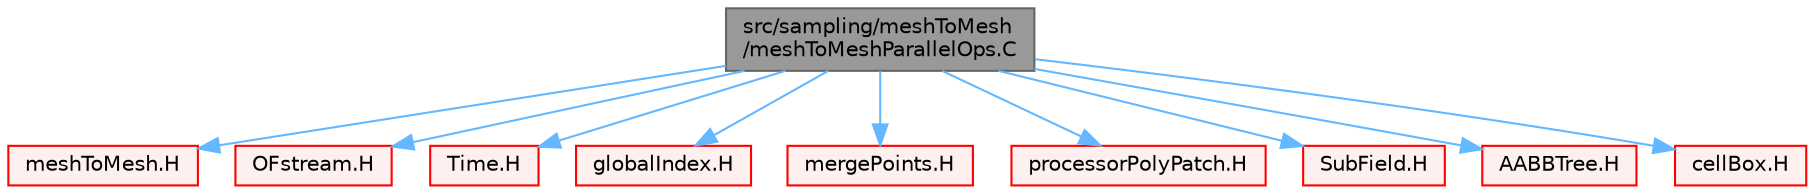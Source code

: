 digraph "src/sampling/meshToMesh/meshToMeshParallelOps.C"
{
 // LATEX_PDF_SIZE
  bgcolor="transparent";
  edge [fontname=Helvetica,fontsize=10,labelfontname=Helvetica,labelfontsize=10];
  node [fontname=Helvetica,fontsize=10,shape=box,height=0.2,width=0.4];
  Node1 [id="Node000001",label="src/sampling/meshToMesh\l/meshToMeshParallelOps.C",height=0.2,width=0.4,color="gray40", fillcolor="grey60", style="filled", fontcolor="black",tooltip=" "];
  Node1 -> Node2 [id="edge1_Node000001_Node000002",color="steelblue1",style="solid",tooltip=" "];
  Node2 [id="Node000002",label="meshToMesh.H",height=0.2,width=0.4,color="red", fillcolor="#FFF0F0", style="filled",URL="$meshToMesh_8H.html",tooltip=" "];
  Node1 -> Node326 [id="edge2_Node000001_Node000326",color="steelblue1",style="solid",tooltip=" "];
  Node326 [id="Node000326",label="OFstream.H",height=0.2,width=0.4,color="red", fillcolor="#FFF0F0", style="filled",URL="$OFstream_8H.html",tooltip=" "];
  Node1 -> Node329 [id="edge3_Node000001_Node000329",color="steelblue1",style="solid",tooltip=" "];
  Node329 [id="Node000329",label="Time.H",height=0.2,width=0.4,color="red", fillcolor="#FFF0F0", style="filled",URL="$Time_8H.html",tooltip=" "];
  Node1 -> Node316 [id="edge4_Node000001_Node000316",color="steelblue1",style="solid",tooltip=" "];
  Node316 [id="Node000316",label="globalIndex.H",height=0.2,width=0.4,color="red", fillcolor="#FFF0F0", style="filled",URL="$globalIndex_8H.html",tooltip=" "];
  Node1 -> Node386 [id="edge5_Node000001_Node000386",color="steelblue1",style="solid",tooltip=" "];
  Node386 [id="Node000386",label="mergePoints.H",height=0.2,width=0.4,color="red", fillcolor="#FFF0F0", style="filled",URL="$mergePoints_8H.html",tooltip="Geometric merging of points. See below."];
  Node1 -> Node387 [id="edge6_Node000001_Node000387",color="steelblue1",style="solid",tooltip=" "];
  Node387 [id="Node000387",label="processorPolyPatch.H",height=0.2,width=0.4,color="red", fillcolor="#FFF0F0", style="filled",URL="$processorPolyPatch_8H.html",tooltip=" "];
  Node1 -> Node263 [id="edge7_Node000001_Node000263",color="steelblue1",style="solid",tooltip=" "];
  Node263 [id="Node000263",label="SubField.H",height=0.2,width=0.4,color="red", fillcolor="#FFF0F0", style="filled",URL="$SubField_8H.html",tooltip=" "];
  Node1 -> Node388 [id="edge8_Node000001_Node000388",color="steelblue1",style="solid",tooltip=" "];
  Node388 [id="Node000388",label="AABBTree.H",height=0.2,width=0.4,color="red", fillcolor="#FFF0F0", style="filled",URL="$AABBTree_8H.html",tooltip=" "];
  Node1 -> Node389 [id="edge9_Node000001_Node000389",color="steelblue1",style="solid",tooltip=" "];
  Node389 [id="Node000389",label="cellBox.H",height=0.2,width=0.4,color="red", fillcolor="#FFF0F0", style="filled",URL="$cellBox_8H.html",tooltip=" "];
}
